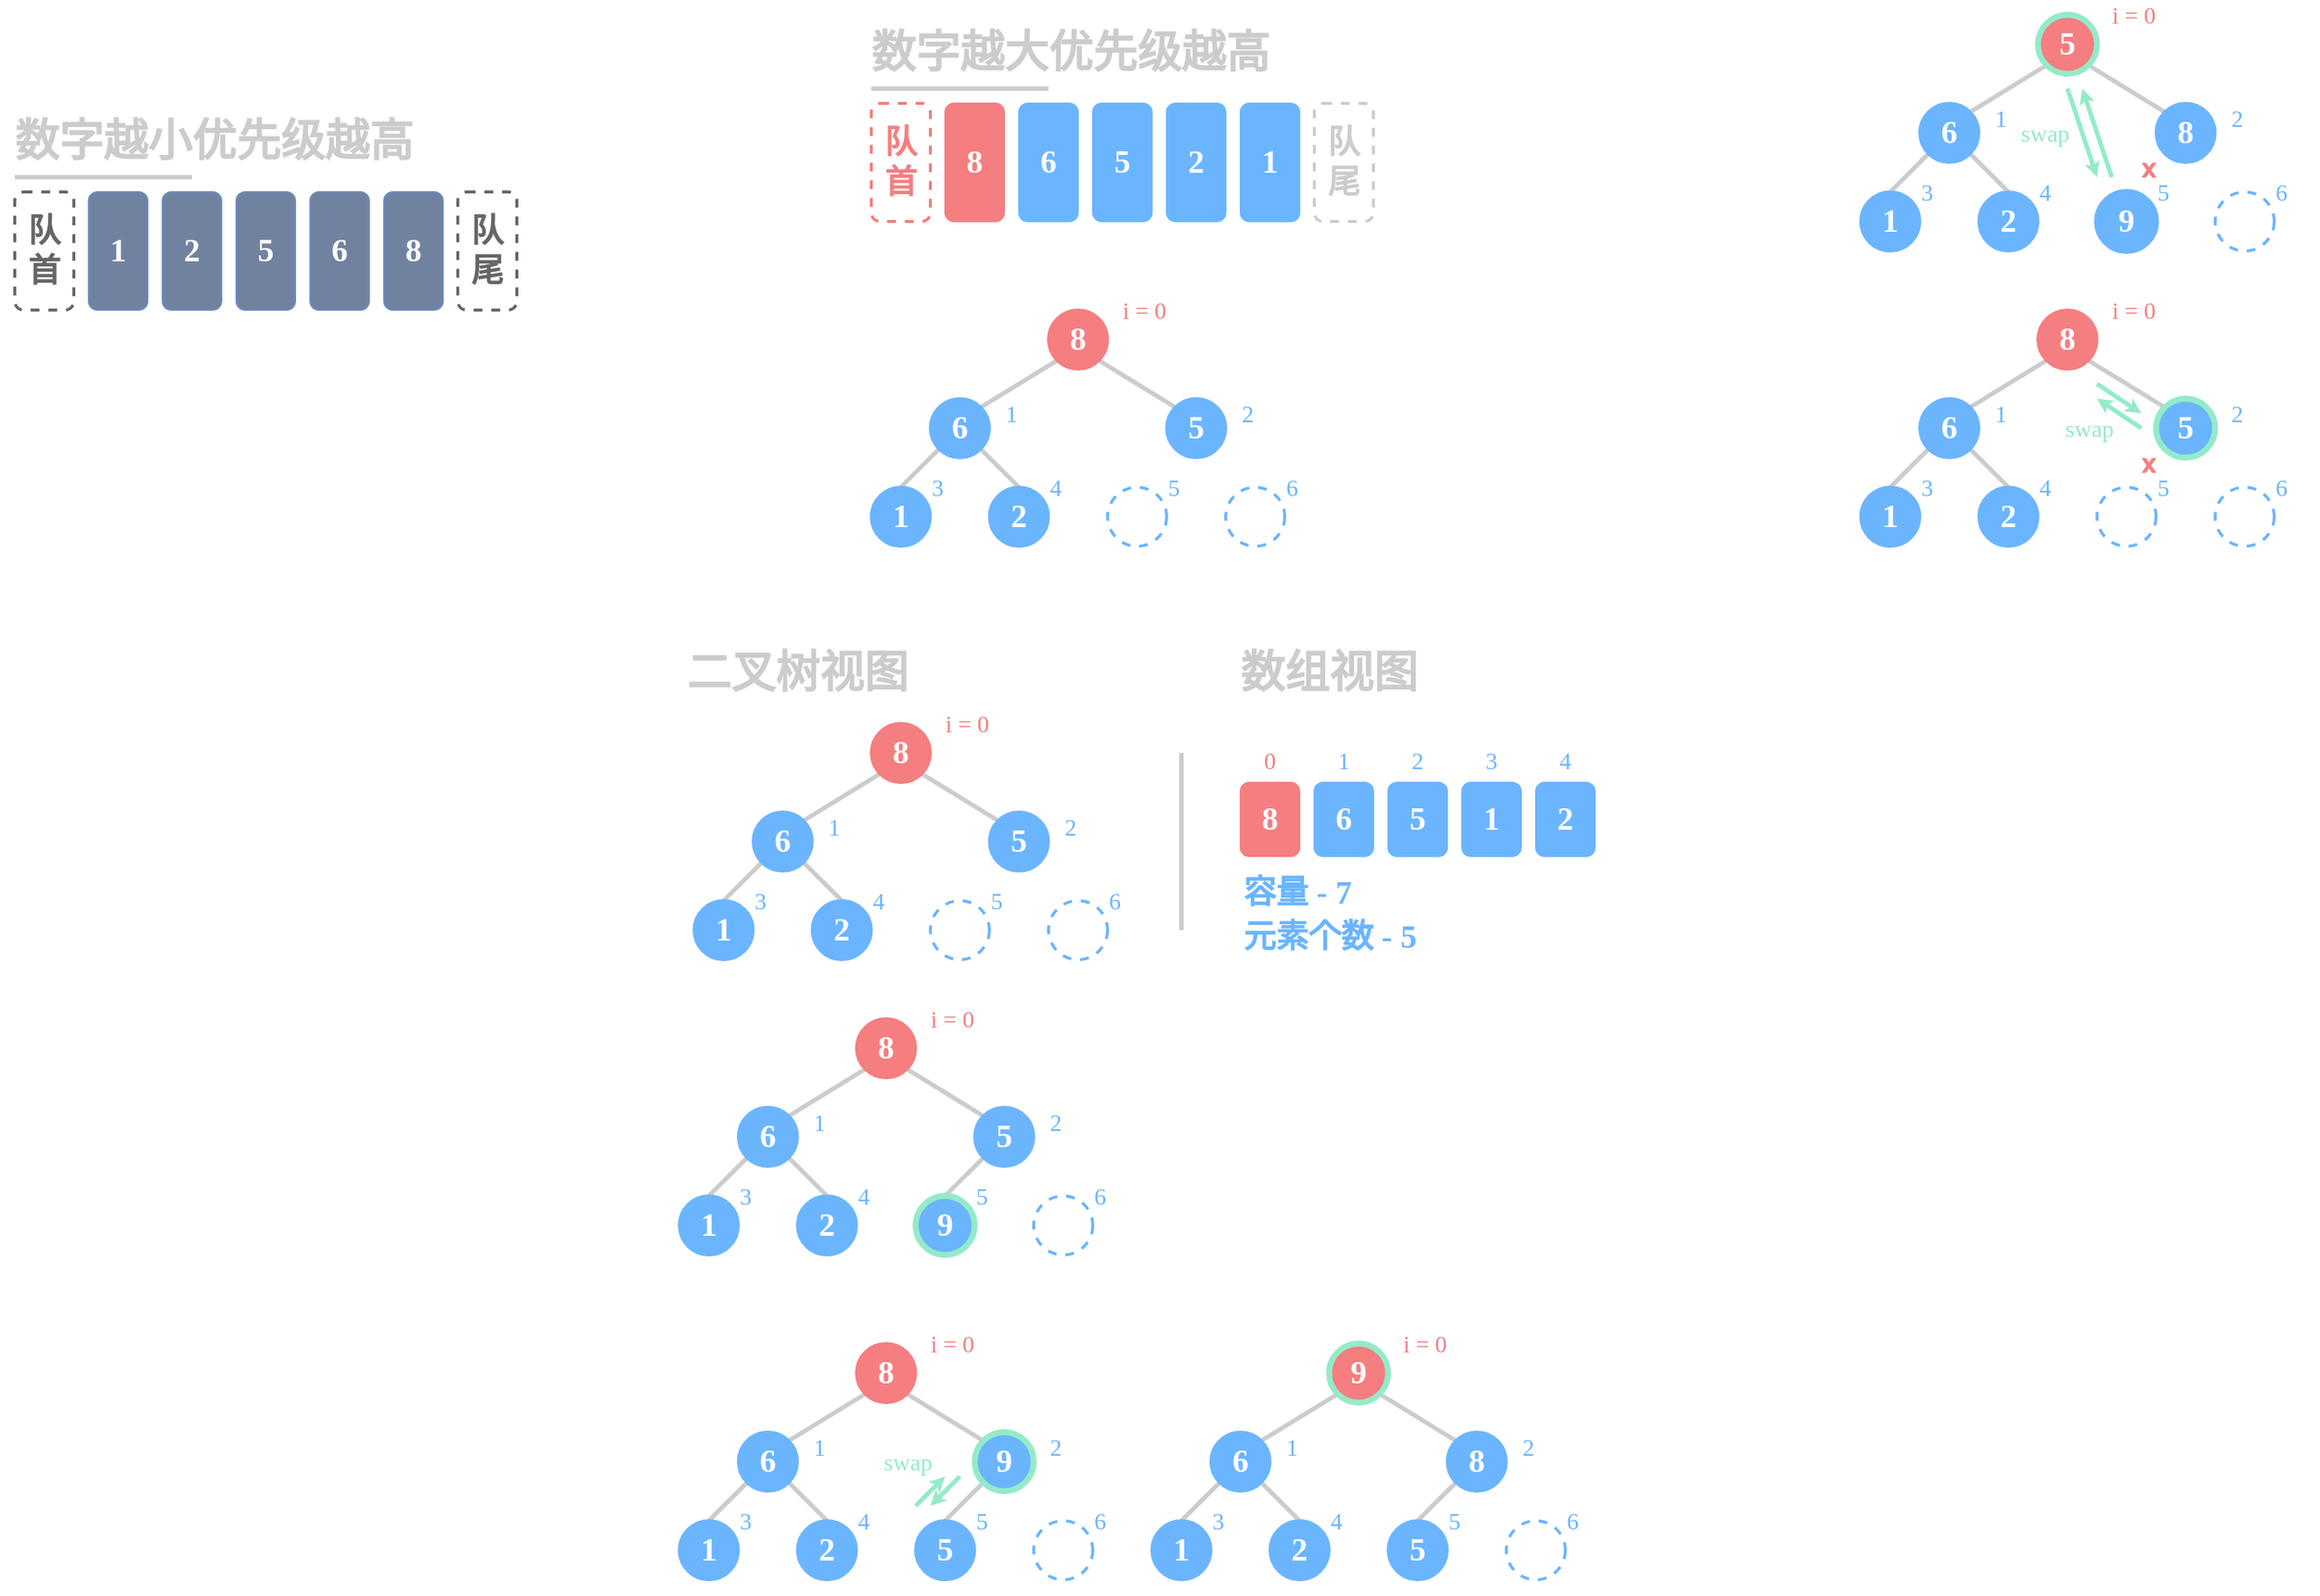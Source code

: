 <mxfile version="20.8.10" type="device"><diagram id="dEmrNg2H5gKwsQnxDEV1" name="第 1 页"><mxGraphModel dx="2300" dy="849" grid="1" gridSize="10" guides="0" tooltips="1" connect="1" arrows="1" fold="1" page="1" pageScale="1" pageWidth="827" pageHeight="1169" math="0" shadow="0"><root><mxCell id="0"/><mxCell id="1" parent="0"/><mxCell id="6ah7IjWDftPU4-6jOujl-22" value="" style="endArrow=none;html=1;rounded=0;strokeColor=#CCCCCC;strokeWidth=3;fontFamily=Comic Sans MS;fontSize=30;fontColor=#CCCCCC;entryX=0;entryY=1;entryDx=0;entryDy=0;exitX=0.5;exitY=0;exitDx=0;exitDy=0;" parent="1" source="6ah7IjWDftPU4-6jOujl-21" target="6ah7IjWDftPU4-6jOujl-9" edge="1"><mxGeometry width="50" height="50" relative="1" as="geometry"><mxPoint x="215.86" y="845.86" as="sourcePoint"/><mxPoint x="190.002" y="820.002" as="targetPoint"/></mxGeometry></mxCell><mxCell id="oLpsCKsZZvvID-Aa-MAq-38" value="" style="endArrow=none;html=1;rounded=0;strokeColor=#CCCCCC;strokeWidth=3;fontFamily=Comic Sans MS;fontSize=30;fontColor=#CCCCCC;entryX=1;entryY=1;entryDx=0;entryDy=0;exitX=0.5;exitY=0;exitDx=0;exitDy=0;" parent="1" source="oLpsCKsZZvvID-Aa-MAq-33" target="oLpsCKsZZvvID-Aa-MAq-30" edge="1"><mxGeometry width="50" height="50" relative="1" as="geometry"><mxPoint x="220" y="430" as="sourcePoint"/><mxPoint x="245.858" y="384.142" as="targetPoint"/></mxGeometry></mxCell><mxCell id="oLpsCKsZZvvID-Aa-MAq-37" value="" style="endArrow=none;html=1;rounded=0;strokeColor=#CCCCCC;strokeWidth=3;fontFamily=Comic Sans MS;fontSize=30;fontColor=#CCCCCC;entryX=0;entryY=1;entryDx=0;entryDy=0;exitX=0.5;exitY=0;exitDx=0;exitDy=0;" parent="1" source="oLpsCKsZZvvID-Aa-MAq-32" target="oLpsCKsZZvvID-Aa-MAq-30" edge="1"><mxGeometry width="50" height="50" relative="1" as="geometry"><mxPoint x="230" y="425.86" as="sourcePoint"/><mxPoint x="255.858" y="380.002" as="targetPoint"/></mxGeometry></mxCell><mxCell id="oLpsCKsZZvvID-Aa-MAq-36" value="" style="endArrow=none;html=1;rounded=0;strokeColor=#CCCCCC;strokeWidth=3;fontFamily=Comic Sans MS;fontSize=30;fontColor=#CCCCCC;entryX=1;entryY=1;entryDx=0;entryDy=0;exitX=0;exitY=0;exitDx=0;exitDy=0;" parent="1" source="oLpsCKsZZvvID-Aa-MAq-31" target="oLpsCKsZZvvID-Aa-MAq-29" edge="1"><mxGeometry width="50" height="50" relative="1" as="geometry"><mxPoint x="290" y="345.86" as="sourcePoint"/><mxPoint x="315.858" y="300.002" as="targetPoint"/></mxGeometry></mxCell><mxCell id="oLpsCKsZZvvID-Aa-MAq-35" value="" style="endArrow=none;html=1;rounded=0;strokeColor=#CCCCCC;strokeWidth=3;fontFamily=Comic Sans MS;fontSize=30;fontColor=#CCCCCC;entryX=0;entryY=1;entryDx=0;entryDy=0;exitX=1;exitY=0;exitDx=0;exitDy=0;" parent="1" source="oLpsCKsZZvvID-Aa-MAq-30" target="oLpsCKsZZvvID-Aa-MAq-29" edge="1"><mxGeometry width="50" height="50" relative="1" as="geometry"><mxPoint x="250" y="370" as="sourcePoint"/><mxPoint x="300" y="320" as="targetPoint"/></mxGeometry></mxCell><mxCell id="oLpsCKsZZvvID-Aa-MAq-1" value="8" style="rounded=1;whiteSpace=wrap;html=1;fillColor=#f57e80;strokeColor=#f57e80;fontStyle=1;fontFamily=Comic Sans MS;fontSize=22;fontColor=#FFFFFF;" parent="1" vertex="1"><mxGeometry x="240" y="120" width="40" height="80" as="geometry"/></mxCell><mxCell id="oLpsCKsZZvvID-Aa-MAq-2" value="6" style="rounded=1;whiteSpace=wrap;html=1;fillColor=#6BB5FF;strokeColor=#6BB5FF;fontStyle=1;fontFamily=Comic Sans MS;fontSize=22;fontColor=#FFFFFF;" parent="1" vertex="1"><mxGeometry x="290" y="120" width="40" height="80" as="geometry"/></mxCell><mxCell id="oLpsCKsZZvvID-Aa-MAq-3" value="2" style="rounded=1;whiteSpace=wrap;html=1;fillColor=#6BB5FF;strokeColor=#6BB5FF;fontStyle=1;fontFamily=Comic Sans MS;fontSize=22;fontColor=#FFFFFF;" parent="1" vertex="1"><mxGeometry x="390" y="120" width="40" height="80" as="geometry"/></mxCell><mxCell id="oLpsCKsZZvvID-Aa-MAq-4" value="1" style="rounded=1;whiteSpace=wrap;html=1;fillColor=#6BB5FF;strokeColor=#6BB5FF;fontStyle=1;fontFamily=Comic Sans MS;fontSize=22;fontColor=#FFFFFF;" parent="1" vertex="1"><mxGeometry x="440" y="120" width="40" height="80" as="geometry"/></mxCell><mxCell id="oLpsCKsZZvvID-Aa-MAq-5" value="5" style="rounded=1;whiteSpace=wrap;html=1;fillColor=#6BB5FF;strokeColor=#6BB5FF;fontStyle=1;fontFamily=Comic Sans MS;fontSize=22;fontColor=#FFFFFF;" parent="1" vertex="1"><mxGeometry x="340" y="120" width="40" height="80" as="geometry"/></mxCell><mxCell id="oLpsCKsZZvvID-Aa-MAq-9" value="&lt;span style=&quot;font-family: HYYouYuan; font-weight: 700;&quot;&gt;队&lt;/span&gt;&lt;br style=&quot;font-family: HYYouYuan; font-weight: 700;&quot;&gt;&lt;span style=&quot;font-family: HYYouYuan; font-weight: 700;&quot;&gt;首&lt;/span&gt;" style="rounded=1;whiteSpace=wrap;html=1;fontFamily=Comic Sans MS;fontSize=22;fontColor=#F57E80;fillColor=none;dashed=1;sketch=0;strokeColor=#F57E80;strokeWidth=2;" parent="1" vertex="1"><mxGeometry x="190" y="120" width="40" height="80" as="geometry"/></mxCell><mxCell id="oLpsCKsZZvvID-Aa-MAq-12" value="&lt;font face=&quot;HYYouYuan&quot;&gt;&lt;b&gt;队尾&lt;/b&gt;&lt;/font&gt;" style="rounded=1;whiteSpace=wrap;html=1;fontFamily=Comic Sans MS;fontSize=22;fontColor=#CCCCCC;fillColor=none;dashed=1;sketch=0;strokeColor=#CCCCCC;strokeWidth=2;" parent="1" vertex="1"><mxGeometry x="490" y="120" width="40" height="80" as="geometry"/></mxCell><mxCell id="oLpsCKsZZvvID-Aa-MAq-14" value="1" style="rounded=1;whiteSpace=wrap;html=1;fillColor=#7182a1;strokeColor=#6c8ebf;fontStyle=1;fontFamily=Comic Sans MS;fontSize=22;fontColor=#FFFFFF;" parent="1" vertex="1"><mxGeometry x="-340" y="180" width="40" height="80" as="geometry"/></mxCell><mxCell id="oLpsCKsZZvvID-Aa-MAq-15" value="2" style="rounded=1;whiteSpace=wrap;html=1;fillColor=#7182a1;strokeColor=#6c8ebf;fontStyle=1;fontFamily=Comic Sans MS;fontSize=22;fontColor=#FFFFFF;" parent="1" vertex="1"><mxGeometry x="-290" y="180" width="40" height="80" as="geometry"/></mxCell><mxCell id="oLpsCKsZZvvID-Aa-MAq-16" value="6" style="rounded=1;whiteSpace=wrap;html=1;fillColor=#7182a1;strokeColor=#6c8ebf;fontStyle=1;fontFamily=Comic Sans MS;fontSize=22;fontColor=#FFFFFF;" parent="1" vertex="1"><mxGeometry x="-190" y="180" width="40" height="80" as="geometry"/></mxCell><mxCell id="oLpsCKsZZvvID-Aa-MAq-17" value="8" style="rounded=1;whiteSpace=wrap;html=1;fillColor=#7182a1;strokeColor=#6c8ebf;fontStyle=1;fontFamily=Comic Sans MS;fontSize=22;fontColor=#FFFFFF;" parent="1" vertex="1"><mxGeometry x="-140" y="180" width="40" height="80" as="geometry"/></mxCell><mxCell id="oLpsCKsZZvvID-Aa-MAq-18" value="5" style="rounded=1;whiteSpace=wrap;html=1;fillColor=#7182a1;strokeColor=#6c8ebf;fontStyle=1;fontFamily=Comic Sans MS;fontSize=22;fontColor=#FFFFFF;" parent="1" vertex="1"><mxGeometry x="-240" y="180" width="40" height="80" as="geometry"/></mxCell><mxCell id="oLpsCKsZZvvID-Aa-MAq-19" value="数字越小优先级越高" style="text;html=1;strokeColor=none;fillColor=none;align=center;verticalAlign=middle;whiteSpace=wrap;rounded=0;fontFamily=HYYouYuan;fontSize=30;fontColor=#CCCCCC;fontStyle=1" parent="1" vertex="1"><mxGeometry x="-400" y="130" width="290" height="30" as="geometry"/></mxCell><mxCell id="oLpsCKsZZvvID-Aa-MAq-20" value="&lt;span style=&quot;font-family: HYYouYuan; font-weight: 700;&quot;&gt;队&lt;/span&gt;&lt;br style=&quot;font-family: HYYouYuan; font-weight: 700;&quot;&gt;&lt;span style=&quot;font-family: HYYouYuan; font-weight: 700;&quot;&gt;首&lt;/span&gt;" style="rounded=1;whiteSpace=wrap;html=1;fontFamily=Comic Sans MS;fontSize=22;fontColor=#666666;fillColor=none;dashed=1;sketch=0;strokeColor=#666666;strokeWidth=2;" parent="1" vertex="1"><mxGeometry x="-390" y="180" width="40" height="80" as="geometry"/></mxCell><mxCell id="oLpsCKsZZvvID-Aa-MAq-21" value="&lt;font face=&quot;HYYouYuan&quot;&gt;&lt;b&gt;队尾&lt;/b&gt;&lt;/font&gt;" style="rounded=1;whiteSpace=wrap;html=1;fontFamily=Comic Sans MS;fontSize=22;fontColor=#666666;fillColor=none;dashed=1;sketch=0;strokeColor=#666666;strokeWidth=2;" parent="1" vertex="1"><mxGeometry x="-90" y="180" width="40" height="80" as="geometry"/></mxCell><mxCell id="oLpsCKsZZvvID-Aa-MAq-22" value="" style="endArrow=none;html=1;rounded=0;fontFamily=Comic Sans MS;fontSize=22;fontColor=#CCCCCC;strokeWidth=3;strokeColor=#CCCCCC;" parent="1" edge="1"><mxGeometry width="50" height="50" relative="1" as="geometry"><mxPoint x="-390" y="170" as="sourcePoint"/><mxPoint x="-270" y="170" as="targetPoint"/></mxGeometry></mxCell><mxCell id="oLpsCKsZZvvID-Aa-MAq-26" value="数字越大优先级越高" style="text;html=1;strokeColor=none;fillColor=none;align=center;verticalAlign=middle;whiteSpace=wrap;rounded=0;fontFamily=HYYouYuan;fontSize=30;fontColor=#CCCCCC;fontStyle=1" parent="1" vertex="1"><mxGeometry x="180" y="70" width="290" height="30" as="geometry"/></mxCell><mxCell id="oLpsCKsZZvvID-Aa-MAq-27" value="" style="endArrow=none;html=1;rounded=0;fontFamily=Comic Sans MS;fontSize=22;fontColor=#CCCCCC;strokeWidth=3;strokeColor=#CCCCCC;" parent="1" edge="1"><mxGeometry width="50" height="50" relative="1" as="geometry"><mxPoint x="190" y="110" as="sourcePoint"/><mxPoint x="310" y="110" as="targetPoint"/></mxGeometry></mxCell><mxCell id="oLpsCKsZZvvID-Aa-MAq-29" value="8" style="ellipse;whiteSpace=wrap;html=1;aspect=fixed;sketch=0;strokeColor=#f57e80;strokeWidth=2;fontFamily=Comic Sans MS;fontSize=22;fontColor=#FFFFFF;fillColor=#f57e80;rounded=1;fontStyle=1;" parent="1" vertex="1"><mxGeometry x="310" y="260" width="40" height="40" as="geometry"/></mxCell><mxCell id="oLpsCKsZZvvID-Aa-MAq-30" value="6" style="ellipse;whiteSpace=wrap;html=1;aspect=fixed;sketch=0;strokeColor=#6BB5FF;strokeWidth=2;fontFamily=Comic Sans MS;fontSize=22;fontColor=#FFFFFF;fillColor=#6BB5FF;rounded=1;fontStyle=1;" parent="1" vertex="1"><mxGeometry x="230" y="320" width="40" height="40" as="geometry"/></mxCell><mxCell id="oLpsCKsZZvvID-Aa-MAq-31" value="5" style="ellipse;whiteSpace=wrap;html=1;aspect=fixed;sketch=0;strokeColor=#6BB5FF;strokeWidth=2;fontFamily=Comic Sans MS;fontSize=22;fontColor=#FFFFFF;fillColor=#6BB5FF;rounded=1;fontStyle=1;" parent="1" vertex="1"><mxGeometry x="390" y="320" width="40" height="40" as="geometry"/></mxCell><mxCell id="oLpsCKsZZvvID-Aa-MAq-32" value="1" style="ellipse;whiteSpace=wrap;html=1;aspect=fixed;sketch=0;strokeColor=#6BB5FF;strokeWidth=2;fontFamily=Comic Sans MS;fontSize=22;fontColor=#FFFFFF;fillColor=#6BB5FF;rounded=1;fontStyle=1;" parent="1" vertex="1"><mxGeometry x="190" y="380" width="40" height="40" as="geometry"/></mxCell><mxCell id="oLpsCKsZZvvID-Aa-MAq-33" value="2" style="ellipse;whiteSpace=wrap;html=1;aspect=fixed;sketch=0;strokeColor=#6BB5FF;strokeWidth=2;fontFamily=Comic Sans MS;fontSize=22;fontColor=#FFFFFF;fillColor=#6BB5FF;rounded=1;fontStyle=1;" parent="1" vertex="1"><mxGeometry x="270" y="380" width="40" height="40" as="geometry"/></mxCell><mxCell id="oLpsCKsZZvvID-Aa-MAq-39" value="" style="ellipse;whiteSpace=wrap;html=1;aspect=fixed;sketch=0;strokeColor=#6BB5FF;strokeWidth=2;fontFamily=Comic Sans MS;fontSize=22;fontColor=#FFFFFF;fillColor=none;rounded=1;fontStyle=1;dashed=1;" parent="1" vertex="1"><mxGeometry x="350" y="380" width="40" height="40" as="geometry"/></mxCell><mxCell id="oLpsCKsZZvvID-Aa-MAq-40" value="" style="ellipse;whiteSpace=wrap;html=1;aspect=fixed;sketch=0;strokeColor=#6BB5FF;strokeWidth=2;fontFamily=Comic Sans MS;fontSize=22;fontColor=#FFFFFF;fillColor=none;rounded=1;fontStyle=1;dashed=1;" parent="1" vertex="1"><mxGeometry x="430" y="380" width="40" height="40" as="geometry"/></mxCell><mxCell id="oLpsCKsZZvvID-Aa-MAq-41" value="i = 0" style="text;html=1;strokeColor=none;fillColor=none;align=center;verticalAlign=middle;whiteSpace=wrap;rounded=0;dashed=1;sketch=0;strokeWidth=2;fontFamily=Comic Sans MS;fontSize=16;fontColor=#F57E80;" parent="1" vertex="1"><mxGeometry x="350" y="250" width="50" height="20" as="geometry"/></mxCell><mxCell id="oLpsCKsZZvvID-Aa-MAq-43" value="1" style="text;html=1;strokeColor=none;fillColor=none;align=center;verticalAlign=middle;whiteSpace=wrap;rounded=0;dashed=1;sketch=0;strokeWidth=2;fontFamily=Comic Sans MS;fontSize=16;fontColor=#6BB5FF;" parent="1" vertex="1"><mxGeometry x="260" y="320" width="50" height="20" as="geometry"/></mxCell><mxCell id="oLpsCKsZZvvID-Aa-MAq-44" value="2" style="text;html=1;strokeColor=none;fillColor=none;align=center;verticalAlign=middle;whiteSpace=wrap;rounded=0;dashed=1;sketch=0;strokeWidth=2;fontFamily=Comic Sans MS;fontSize=16;fontColor=#6BB5FF;" parent="1" vertex="1"><mxGeometry x="420" y="320" width="50" height="20" as="geometry"/></mxCell><mxCell id="oLpsCKsZZvvID-Aa-MAq-45" value="3" style="text;html=1;strokeColor=none;fillColor=none;align=center;verticalAlign=middle;whiteSpace=wrap;rounded=0;dashed=1;sketch=0;strokeWidth=2;fontFamily=Comic Sans MS;fontSize=16;fontColor=#6BB5FF;" parent="1" vertex="1"><mxGeometry x="210" y="330" width="50" height="100" as="geometry"/></mxCell><mxCell id="oLpsCKsZZvvID-Aa-MAq-46" value="4" style="text;html=1;strokeColor=none;fillColor=none;align=center;verticalAlign=middle;whiteSpace=wrap;rounded=0;dashed=1;sketch=0;strokeWidth=2;fontFamily=Comic Sans MS;fontSize=16;fontColor=#6BB5FF;" parent="1" vertex="1"><mxGeometry x="290" y="370" width="50" height="20" as="geometry"/></mxCell><mxCell id="oLpsCKsZZvvID-Aa-MAq-47" value="5" style="text;html=1;strokeColor=none;fillColor=none;align=center;verticalAlign=middle;whiteSpace=wrap;rounded=0;dashed=1;sketch=0;strokeWidth=2;fontFamily=Comic Sans MS;fontSize=16;fontColor=#6BB5FF;" parent="1" vertex="1"><mxGeometry x="370" y="370" width="50" height="20" as="geometry"/></mxCell><mxCell id="oLpsCKsZZvvID-Aa-MAq-48" value="6" style="text;html=1;strokeColor=none;fillColor=none;align=center;verticalAlign=middle;whiteSpace=wrap;rounded=0;dashed=1;sketch=0;strokeWidth=2;fontFamily=Comic Sans MS;fontSize=16;fontColor=#6BB5FF;" parent="1" vertex="1"><mxGeometry x="450" y="370" width="50" height="20" as="geometry"/></mxCell><mxCell id="oLpsCKsZZvvID-Aa-MAq-49" value="" style="endArrow=none;html=1;rounded=0;strokeColor=#CCCCCC;strokeWidth=3;fontFamily=Comic Sans MS;fontSize=30;fontColor=#CCCCCC;entryX=1;entryY=1;entryDx=0;entryDy=0;exitX=0.5;exitY=0;exitDx=0;exitDy=0;" parent="1" source="oLpsCKsZZvvID-Aa-MAq-57" target="oLpsCKsZZvvID-Aa-MAq-54" edge="1"><mxGeometry width="50" height="50" relative="1" as="geometry"><mxPoint x="100" y="710" as="sourcePoint"/><mxPoint x="125.858" y="664.142" as="targetPoint"/></mxGeometry></mxCell><mxCell id="oLpsCKsZZvvID-Aa-MAq-50" value="" style="endArrow=none;html=1;rounded=0;strokeColor=#CCCCCC;strokeWidth=3;fontFamily=Comic Sans MS;fontSize=30;fontColor=#CCCCCC;entryX=0;entryY=1;entryDx=0;entryDy=0;exitX=0.5;exitY=0;exitDx=0;exitDy=0;" parent="1" source="oLpsCKsZZvvID-Aa-MAq-56" target="oLpsCKsZZvvID-Aa-MAq-54" edge="1"><mxGeometry width="50" height="50" relative="1" as="geometry"><mxPoint x="110" y="705.86" as="sourcePoint"/><mxPoint x="135.858" y="660.002" as="targetPoint"/></mxGeometry></mxCell><mxCell id="oLpsCKsZZvvID-Aa-MAq-51" value="" style="endArrow=none;html=1;rounded=0;strokeColor=#CCCCCC;strokeWidth=3;fontFamily=Comic Sans MS;fontSize=30;fontColor=#CCCCCC;entryX=1;entryY=1;entryDx=0;entryDy=0;exitX=0;exitY=0;exitDx=0;exitDy=0;" parent="1" source="oLpsCKsZZvvID-Aa-MAq-55" target="oLpsCKsZZvvID-Aa-MAq-53" edge="1"><mxGeometry width="50" height="50" relative="1" as="geometry"><mxPoint x="170" y="625.86" as="sourcePoint"/><mxPoint x="195.858" y="580.002" as="targetPoint"/></mxGeometry></mxCell><mxCell id="oLpsCKsZZvvID-Aa-MAq-52" value="" style="endArrow=none;html=1;rounded=0;strokeColor=#CCCCCC;strokeWidth=3;fontFamily=Comic Sans MS;fontSize=30;fontColor=#CCCCCC;entryX=0;entryY=1;entryDx=0;entryDy=0;exitX=1;exitY=0;exitDx=0;exitDy=0;" parent="1" source="oLpsCKsZZvvID-Aa-MAq-54" target="oLpsCKsZZvvID-Aa-MAq-53" edge="1"><mxGeometry width="50" height="50" relative="1" as="geometry"><mxPoint x="130" y="650" as="sourcePoint"/><mxPoint x="180" y="600" as="targetPoint"/></mxGeometry></mxCell><mxCell id="oLpsCKsZZvvID-Aa-MAq-53" value="8" style="ellipse;whiteSpace=wrap;html=1;aspect=fixed;sketch=0;strokeColor=#f57e80;strokeWidth=2;fontFamily=Comic Sans MS;fontSize=22;fontColor=#FFFFFF;fillColor=#f57e80;rounded=1;fontStyle=1;" parent="1" vertex="1"><mxGeometry x="190" y="540" width="40" height="40" as="geometry"/></mxCell><mxCell id="oLpsCKsZZvvID-Aa-MAq-54" value="6" style="ellipse;whiteSpace=wrap;html=1;aspect=fixed;sketch=0;strokeColor=#6BB5FF;strokeWidth=2;fontFamily=Comic Sans MS;fontSize=22;fontColor=#FFFFFF;fillColor=#6BB5FF;rounded=1;fontStyle=1;" parent="1" vertex="1"><mxGeometry x="110" y="600" width="40" height="40" as="geometry"/></mxCell><mxCell id="oLpsCKsZZvvID-Aa-MAq-55" value="5" style="ellipse;whiteSpace=wrap;html=1;aspect=fixed;sketch=0;strokeColor=#6BB5FF;strokeWidth=2;fontFamily=Comic Sans MS;fontSize=22;fontColor=#FFFFFF;fillColor=#6BB5FF;rounded=1;fontStyle=1;" parent="1" vertex="1"><mxGeometry x="270" y="600" width="40" height="40" as="geometry"/></mxCell><mxCell id="oLpsCKsZZvvID-Aa-MAq-56" value="1" style="ellipse;whiteSpace=wrap;html=1;aspect=fixed;sketch=0;strokeColor=#6BB5FF;strokeWidth=2;fontFamily=Comic Sans MS;fontSize=22;fontColor=#FFFFFF;fillColor=#6BB5FF;rounded=1;fontStyle=1;" parent="1" vertex="1"><mxGeometry x="70" y="660" width="40" height="40" as="geometry"/></mxCell><mxCell id="oLpsCKsZZvvID-Aa-MAq-57" value="2" style="ellipse;whiteSpace=wrap;html=1;aspect=fixed;sketch=0;strokeColor=#6BB5FF;strokeWidth=2;fontFamily=Comic Sans MS;fontSize=22;fontColor=#FFFFFF;fillColor=#6BB5FF;rounded=1;fontStyle=1;" parent="1" vertex="1"><mxGeometry x="150" y="660" width="40" height="40" as="geometry"/></mxCell><mxCell id="oLpsCKsZZvvID-Aa-MAq-58" value="" style="ellipse;whiteSpace=wrap;html=1;aspect=fixed;sketch=0;strokeColor=#6BB5FF;strokeWidth=2;fontFamily=Comic Sans MS;fontSize=22;fontColor=#FFFFFF;fillColor=none;rounded=1;fontStyle=1;dashed=1;" parent="1" vertex="1"><mxGeometry x="230" y="660" width="40" height="40" as="geometry"/></mxCell><mxCell id="oLpsCKsZZvvID-Aa-MAq-59" value="" style="ellipse;whiteSpace=wrap;html=1;aspect=fixed;sketch=0;strokeColor=#6BB5FF;strokeWidth=2;fontFamily=Comic Sans MS;fontSize=22;fontColor=#FFFFFF;fillColor=none;rounded=1;fontStyle=1;dashed=1;" parent="1" vertex="1"><mxGeometry x="310" y="660" width="40" height="40" as="geometry"/></mxCell><mxCell id="oLpsCKsZZvvID-Aa-MAq-60" value="i = 0" style="text;html=1;strokeColor=none;fillColor=none;align=center;verticalAlign=middle;whiteSpace=wrap;rounded=0;dashed=1;sketch=0;strokeWidth=2;fontFamily=Comic Sans MS;fontSize=16;fontColor=#F57E80;" parent="1" vertex="1"><mxGeometry x="230" y="530" width="50" height="20" as="geometry"/></mxCell><mxCell id="oLpsCKsZZvvID-Aa-MAq-61" value="1" style="text;html=1;strokeColor=none;fillColor=none;align=center;verticalAlign=middle;whiteSpace=wrap;rounded=0;dashed=1;sketch=0;strokeWidth=2;fontFamily=Comic Sans MS;fontSize=16;fontColor=#6BB5FF;" parent="1" vertex="1"><mxGeometry x="140" y="600" width="50" height="20" as="geometry"/></mxCell><mxCell id="oLpsCKsZZvvID-Aa-MAq-62" value="2" style="text;html=1;strokeColor=none;fillColor=none;align=center;verticalAlign=middle;whiteSpace=wrap;rounded=0;dashed=1;sketch=0;strokeWidth=2;fontFamily=Comic Sans MS;fontSize=16;fontColor=#6BB5FF;" parent="1" vertex="1"><mxGeometry x="300" y="600" width="50" height="20" as="geometry"/></mxCell><mxCell id="oLpsCKsZZvvID-Aa-MAq-63" value="3" style="text;html=1;strokeColor=none;fillColor=none;align=center;verticalAlign=middle;whiteSpace=wrap;rounded=0;dashed=1;sketch=0;strokeWidth=2;fontFamily=Comic Sans MS;fontSize=16;fontColor=#6BB5FF;" parent="1" vertex="1"><mxGeometry x="90" y="610" width="50" height="100" as="geometry"/></mxCell><mxCell id="oLpsCKsZZvvID-Aa-MAq-64" value="4" style="text;html=1;strokeColor=none;fillColor=none;align=center;verticalAlign=middle;whiteSpace=wrap;rounded=0;dashed=1;sketch=0;strokeWidth=2;fontFamily=Comic Sans MS;fontSize=16;fontColor=#6BB5FF;" parent="1" vertex="1"><mxGeometry x="170" y="650" width="50" height="20" as="geometry"/></mxCell><mxCell id="oLpsCKsZZvvID-Aa-MAq-65" value="5" style="text;html=1;strokeColor=none;fillColor=none;align=center;verticalAlign=middle;whiteSpace=wrap;rounded=0;dashed=1;sketch=0;strokeWidth=2;fontFamily=Comic Sans MS;fontSize=16;fontColor=#6BB5FF;" parent="1" vertex="1"><mxGeometry x="250" y="650" width="50" height="20" as="geometry"/></mxCell><mxCell id="oLpsCKsZZvvID-Aa-MAq-66" value="6" style="text;html=1;strokeColor=none;fillColor=none;align=center;verticalAlign=middle;whiteSpace=wrap;rounded=0;dashed=1;sketch=0;strokeWidth=2;fontFamily=Comic Sans MS;fontSize=16;fontColor=#6BB5FF;" parent="1" vertex="1"><mxGeometry x="330" y="650" width="50" height="20" as="geometry"/></mxCell><mxCell id="oLpsCKsZZvvID-Aa-MAq-67" value="二叉树视图" style="text;html=1;strokeColor=none;fillColor=none;align=center;verticalAlign=middle;whiteSpace=wrap;rounded=0;fontFamily=HYYouYuan;fontSize=30;fontColor=#CCCCCC;fontStyle=1" parent="1" vertex="1"><mxGeometry x="60" y="490" width="160" height="30" as="geometry"/></mxCell><mxCell id="oLpsCKsZZvvID-Aa-MAq-68" value="" style="endArrow=none;html=1;rounded=0;fontFamily=Comic Sans MS;fontSize=22;fontColor=#CCCCCC;strokeWidth=3;strokeColor=#CCCCCC;" parent="1" edge="1"><mxGeometry width="50" height="50" relative="1" as="geometry"><mxPoint x="400" y="560" as="sourcePoint"/><mxPoint x="400" y="680" as="targetPoint"/></mxGeometry></mxCell><mxCell id="oLpsCKsZZvvID-Aa-MAq-69" value="8" style="rounded=1;whiteSpace=wrap;html=1;fillColor=#f57e80;strokeColor=#f57e80;fontStyle=1;fontFamily=Comic Sans MS;fontSize=22;fontColor=#FFFFFF;" parent="1" vertex="1"><mxGeometry x="440" y="580" width="40" height="50" as="geometry"/></mxCell><mxCell id="oLpsCKsZZvvID-Aa-MAq-70" value="5" style="rounded=1;whiteSpace=wrap;html=1;fillColor=#6BB5FF;strokeColor=#6BB5FF;fontStyle=1;fontFamily=Comic Sans MS;fontSize=22;fontColor=#FFFFFF;" parent="1" vertex="1"><mxGeometry x="540" y="580" width="40" height="50" as="geometry"/></mxCell><mxCell id="oLpsCKsZZvvID-Aa-MAq-71" value="1" style="rounded=1;whiteSpace=wrap;html=1;fillColor=#6BB5FF;strokeColor=#6BB5FF;fontStyle=1;fontFamily=Comic Sans MS;fontSize=22;fontColor=#FFFFFF;" parent="1" vertex="1"><mxGeometry x="590" y="580" width="40" height="50" as="geometry"/></mxCell><mxCell id="oLpsCKsZZvvID-Aa-MAq-72" value="2" style="rounded=1;whiteSpace=wrap;html=1;fillColor=#6BB5FF;strokeColor=#6BB5FF;fontStyle=1;fontFamily=Comic Sans MS;fontSize=22;fontColor=#FFFFFF;" parent="1" vertex="1"><mxGeometry x="640" y="580" width="40" height="50" as="geometry"/></mxCell><mxCell id="oLpsCKsZZvvID-Aa-MAq-73" value="6" style="rounded=1;whiteSpace=wrap;html=1;fillColor=#6BB5FF;strokeColor=#6BB5FF;fontStyle=1;fontFamily=Comic Sans MS;fontSize=22;fontColor=#FFFFFF;" parent="1" vertex="1"><mxGeometry x="490" y="580" width="40" height="50" as="geometry"/></mxCell><mxCell id="oLpsCKsZZvvID-Aa-MAq-74" value="0" style="text;html=1;strokeColor=none;fillColor=none;align=center;verticalAlign=middle;whiteSpace=wrap;rounded=0;dashed=1;sketch=0;strokeWidth=2;fontFamily=Comic Sans MS;fontSize=16;fontColor=#F57E80;" parent="1" vertex="1"><mxGeometry x="440" y="550" width="40" height="30" as="geometry"/></mxCell><mxCell id="oLpsCKsZZvvID-Aa-MAq-75" value="1" style="text;html=1;strokeColor=none;fillColor=none;align=center;verticalAlign=middle;whiteSpace=wrap;rounded=0;dashed=1;sketch=0;strokeWidth=2;fontFamily=Comic Sans MS;fontSize=16;fontColor=#6BB5FF;" parent="1" vertex="1"><mxGeometry x="490" y="550" width="40" height="30" as="geometry"/></mxCell><mxCell id="oLpsCKsZZvvID-Aa-MAq-76" value="2" style="text;html=1;strokeColor=none;fillColor=none;align=center;verticalAlign=middle;whiteSpace=wrap;rounded=0;dashed=1;sketch=0;strokeWidth=2;fontFamily=Comic Sans MS;fontSize=16;fontColor=#6BB5FF;" parent="1" vertex="1"><mxGeometry x="540" y="550" width="40" height="30" as="geometry"/></mxCell><mxCell id="oLpsCKsZZvvID-Aa-MAq-77" value="3" style="text;html=1;strokeColor=none;fillColor=none;align=center;verticalAlign=middle;whiteSpace=wrap;rounded=0;dashed=1;sketch=0;strokeWidth=2;fontFamily=Comic Sans MS;fontSize=16;fontColor=#6BB5FF;" parent="1" vertex="1"><mxGeometry x="590" y="550" width="40" height="30" as="geometry"/></mxCell><mxCell id="oLpsCKsZZvvID-Aa-MAq-78" value="4" style="text;html=1;strokeColor=none;fillColor=none;align=center;verticalAlign=middle;whiteSpace=wrap;rounded=0;dashed=1;sketch=0;strokeWidth=2;fontFamily=Comic Sans MS;fontSize=16;fontColor=#6BB5FF;" parent="1" vertex="1"><mxGeometry x="640" y="550" width="40" height="30" as="geometry"/></mxCell><mxCell id="oLpsCKsZZvvID-Aa-MAq-79" value="数组视图" style="text;html=1;strokeColor=none;fillColor=none;align=center;verticalAlign=middle;whiteSpace=wrap;rounded=0;fontFamily=HYYouYuan;fontSize=30;fontColor=#CCCCCC;fontStyle=1" parent="1" vertex="1"><mxGeometry x="420" y="490" width="160" height="30" as="geometry"/></mxCell><mxCell id="oLpsCKsZZvvID-Aa-MAq-81" value="容量 - 7" style="text;html=1;strokeColor=none;fillColor=none;align=left;verticalAlign=middle;whiteSpace=wrap;rounded=0;fontFamily=HYYouYuan;fontSize=22;fontColor=#6BB5FF;fontStyle=1" parent="1" vertex="1"><mxGeometry x="440" y="640" width="160" height="30" as="geometry"/></mxCell><mxCell id="oLpsCKsZZvvID-Aa-MAq-82" value="元素个数 - 5" style="text;html=1;strokeColor=none;fillColor=none;align=left;verticalAlign=middle;whiteSpace=wrap;rounded=0;fontFamily=HYYouYuan;fontSize=22;fontColor=#6BB5FF;fontStyle=1" parent="1" vertex="1"><mxGeometry x="440" y="670" width="160" height="30" as="geometry"/></mxCell><mxCell id="6ah7IjWDftPU4-6jOujl-3" value="" style="endArrow=none;html=1;rounded=0;strokeColor=#CCCCCC;strokeWidth=3;fontFamily=Comic Sans MS;fontSize=30;fontColor=#CCCCCC;entryX=1;entryY=1;entryDx=0;entryDy=0;exitX=0.5;exitY=0;exitDx=0;exitDy=0;" parent="1" source="6ah7IjWDftPU4-6jOujl-11" target="6ah7IjWDftPU4-6jOujl-8" edge="1"><mxGeometry width="50" height="50" relative="1" as="geometry"><mxPoint x="90" y="910" as="sourcePoint"/><mxPoint x="115.858" y="864.142" as="targetPoint"/></mxGeometry></mxCell><mxCell id="6ah7IjWDftPU4-6jOujl-4" value="" style="endArrow=none;html=1;rounded=0;strokeColor=#CCCCCC;strokeWidth=3;fontFamily=Comic Sans MS;fontSize=30;fontColor=#CCCCCC;entryX=0;entryY=1;entryDx=0;entryDy=0;exitX=0.5;exitY=0;exitDx=0;exitDy=0;" parent="1" source="6ah7IjWDftPU4-6jOujl-10" target="6ah7IjWDftPU4-6jOujl-8" edge="1"><mxGeometry width="50" height="50" relative="1" as="geometry"><mxPoint x="100" y="905.86" as="sourcePoint"/><mxPoint x="125.858" y="860.002" as="targetPoint"/></mxGeometry></mxCell><mxCell id="6ah7IjWDftPU4-6jOujl-5" value="" style="endArrow=none;html=1;rounded=0;strokeColor=#CCCCCC;strokeWidth=3;fontFamily=Comic Sans MS;fontSize=30;fontColor=#CCCCCC;entryX=1;entryY=1;entryDx=0;entryDy=0;exitX=0;exitY=0;exitDx=0;exitDy=0;" parent="1" source="6ah7IjWDftPU4-6jOujl-9" target="6ah7IjWDftPU4-6jOujl-7" edge="1"><mxGeometry width="50" height="50" relative="1" as="geometry"><mxPoint x="160" y="825.86" as="sourcePoint"/><mxPoint x="185.858" y="780.002" as="targetPoint"/></mxGeometry></mxCell><mxCell id="6ah7IjWDftPU4-6jOujl-6" value="" style="endArrow=none;html=1;rounded=0;strokeColor=#CCCCCC;strokeWidth=3;fontFamily=Comic Sans MS;fontSize=30;fontColor=#CCCCCC;entryX=0;entryY=1;entryDx=0;entryDy=0;exitX=1;exitY=0;exitDx=0;exitDy=0;" parent="1" source="6ah7IjWDftPU4-6jOujl-8" target="6ah7IjWDftPU4-6jOujl-7" edge="1"><mxGeometry width="50" height="50" relative="1" as="geometry"><mxPoint x="120" y="850" as="sourcePoint"/><mxPoint x="170" y="800" as="targetPoint"/></mxGeometry></mxCell><mxCell id="6ah7IjWDftPU4-6jOujl-7" value="8" style="ellipse;whiteSpace=wrap;html=1;aspect=fixed;sketch=0;strokeColor=#f57e80;strokeWidth=2;fontFamily=Comic Sans MS;fontSize=22;fontColor=#FFFFFF;fillColor=#f57e80;rounded=1;fontStyle=1;" parent="1" vertex="1"><mxGeometry x="180" y="740" width="40" height="40" as="geometry"/></mxCell><mxCell id="6ah7IjWDftPU4-6jOujl-8" value="6" style="ellipse;whiteSpace=wrap;html=1;aspect=fixed;sketch=0;strokeColor=#6BB5FF;strokeWidth=2;fontFamily=Comic Sans MS;fontSize=22;fontColor=#FFFFFF;fillColor=#6BB5FF;rounded=1;fontStyle=1;" parent="1" vertex="1"><mxGeometry x="100" y="800" width="40" height="40" as="geometry"/></mxCell><mxCell id="6ah7IjWDftPU4-6jOujl-9" value="5" style="ellipse;whiteSpace=wrap;html=1;aspect=fixed;sketch=0;strokeColor=#6BB5FF;strokeWidth=2;fontFamily=Comic Sans MS;fontSize=22;fontColor=#FFFFFF;fillColor=#6BB5FF;rounded=1;fontStyle=1;" parent="1" vertex="1"><mxGeometry x="260" y="800" width="40" height="40" as="geometry"/></mxCell><mxCell id="6ah7IjWDftPU4-6jOujl-10" value="1" style="ellipse;whiteSpace=wrap;html=1;aspect=fixed;sketch=0;strokeColor=#6BB5FF;strokeWidth=2;fontFamily=Comic Sans MS;fontSize=22;fontColor=#FFFFFF;fillColor=#6BB5FF;rounded=1;fontStyle=1;" parent="1" vertex="1"><mxGeometry x="60" y="860" width="40" height="40" as="geometry"/></mxCell><mxCell id="6ah7IjWDftPU4-6jOujl-11" value="2" style="ellipse;whiteSpace=wrap;html=1;aspect=fixed;sketch=0;strokeColor=#6BB5FF;strokeWidth=2;fontFamily=Comic Sans MS;fontSize=22;fontColor=#FFFFFF;fillColor=#6BB5FF;rounded=1;fontStyle=1;" parent="1" vertex="1"><mxGeometry x="140" y="860" width="40" height="40" as="geometry"/></mxCell><mxCell id="6ah7IjWDftPU4-6jOujl-13" value="" style="ellipse;whiteSpace=wrap;html=1;aspect=fixed;sketch=0;strokeColor=#6BB5FF;strokeWidth=2;fontFamily=Comic Sans MS;fontSize=22;fontColor=#FFFFFF;fillColor=none;rounded=1;fontStyle=1;dashed=1;" parent="1" vertex="1"><mxGeometry x="300" y="860" width="40" height="40" as="geometry"/></mxCell><mxCell id="6ah7IjWDftPU4-6jOujl-14" value="i = 0" style="text;html=1;strokeColor=none;fillColor=none;align=center;verticalAlign=middle;whiteSpace=wrap;rounded=0;dashed=1;sketch=0;strokeWidth=2;fontFamily=Comic Sans MS;fontSize=16;fontColor=#F57E80;" parent="1" vertex="1"><mxGeometry x="220" y="730" width="50" height="20" as="geometry"/></mxCell><mxCell id="6ah7IjWDftPU4-6jOujl-15" value="1" style="text;html=1;strokeColor=none;fillColor=none;align=center;verticalAlign=middle;whiteSpace=wrap;rounded=0;dashed=1;sketch=0;strokeWidth=2;fontFamily=Comic Sans MS;fontSize=16;fontColor=#6BB5FF;" parent="1" vertex="1"><mxGeometry x="130" y="800" width="50" height="20" as="geometry"/></mxCell><mxCell id="6ah7IjWDftPU4-6jOujl-16" value="2" style="text;html=1;strokeColor=none;fillColor=none;align=center;verticalAlign=middle;whiteSpace=wrap;rounded=0;dashed=1;sketch=0;strokeWidth=2;fontFamily=Comic Sans MS;fontSize=16;fontColor=#6BB5FF;" parent="1" vertex="1"><mxGeometry x="290" y="800" width="50" height="20" as="geometry"/></mxCell><mxCell id="6ah7IjWDftPU4-6jOujl-17" value="3" style="text;html=1;strokeColor=none;fillColor=none;align=center;verticalAlign=middle;whiteSpace=wrap;rounded=0;dashed=1;sketch=0;strokeWidth=2;fontFamily=Comic Sans MS;fontSize=16;fontColor=#6BB5FF;" parent="1" vertex="1"><mxGeometry x="80" y="810" width="50" height="100" as="geometry"/></mxCell><mxCell id="6ah7IjWDftPU4-6jOujl-18" value="4" style="text;html=1;strokeColor=none;fillColor=none;align=center;verticalAlign=middle;whiteSpace=wrap;rounded=0;dashed=1;sketch=0;strokeWidth=2;fontFamily=Comic Sans MS;fontSize=16;fontColor=#6BB5FF;" parent="1" vertex="1"><mxGeometry x="160" y="850" width="50" height="20" as="geometry"/></mxCell><mxCell id="6ah7IjWDftPU4-6jOujl-19" value="5" style="text;html=1;strokeColor=none;fillColor=none;align=center;verticalAlign=middle;whiteSpace=wrap;rounded=0;dashed=1;sketch=0;strokeWidth=2;fontFamily=Comic Sans MS;fontSize=16;fontColor=#6BB5FF;" parent="1" vertex="1"><mxGeometry x="240" y="850" width="50" height="20" as="geometry"/></mxCell><mxCell id="6ah7IjWDftPU4-6jOujl-20" value="6" style="text;html=1;strokeColor=none;fillColor=none;align=center;verticalAlign=middle;whiteSpace=wrap;rounded=0;dashed=1;sketch=0;strokeWidth=2;fontFamily=Comic Sans MS;fontSize=16;fontColor=#6BB5FF;" parent="1" vertex="1"><mxGeometry x="320" y="850" width="50" height="20" as="geometry"/></mxCell><mxCell id="6ah7IjWDftPU4-6jOujl-21" value="9" style="ellipse;whiteSpace=wrap;html=1;aspect=fixed;sketch=0;strokeColor=#94EBC8;strokeWidth=4;fontFamily=Comic Sans MS;fontSize=22;fontColor=#FFFFFF;fillColor=#6BB5FF;rounded=1;fontStyle=1;" parent="1" vertex="1"><mxGeometry x="220" y="860" width="40" height="40" as="geometry"/></mxCell><mxCell id="6ah7IjWDftPU4-6jOujl-23" value="" style="endArrow=none;html=1;rounded=0;strokeColor=#CCCCCC;strokeWidth=3;fontFamily=Comic Sans MS;fontSize=30;fontColor=#CCCCCC;entryX=0;entryY=1;entryDx=0;entryDy=0;exitX=0.5;exitY=0;exitDx=0;exitDy=0;" parent="1" source="6ah7IjWDftPU4-6jOujl-30" target="6ah7IjWDftPU4-6jOujl-41" edge="1"><mxGeometry width="50" height="50" relative="1" as="geometry"><mxPoint x="200" y="1060" as="sourcePoint"/><mxPoint x="220" y="1040" as="targetPoint"/></mxGeometry></mxCell><mxCell id="6ah7IjWDftPU4-6jOujl-24" value="" style="endArrow=none;html=1;rounded=0;strokeColor=#CCCCCC;strokeWidth=3;fontFamily=Comic Sans MS;fontSize=30;fontColor=#CCCCCC;entryX=1;entryY=1;entryDx=0;entryDy=0;exitX=0.5;exitY=0;exitDx=0;exitDy=0;" parent="1" source="6ah7IjWDftPU4-6jOujl-32" target="6ah7IjWDftPU4-6jOujl-29" edge="1"><mxGeometry width="50" height="50" relative="1" as="geometry"><mxPoint x="90" y="1130" as="sourcePoint"/><mxPoint x="115.858" y="1084.142" as="targetPoint"/></mxGeometry></mxCell><mxCell id="6ah7IjWDftPU4-6jOujl-25" value="" style="endArrow=none;html=1;rounded=0;strokeColor=#CCCCCC;strokeWidth=3;fontFamily=Comic Sans MS;fontSize=30;fontColor=#CCCCCC;entryX=0;entryY=1;entryDx=0;entryDy=0;exitX=0.5;exitY=0;exitDx=0;exitDy=0;" parent="1" source="6ah7IjWDftPU4-6jOujl-31" target="6ah7IjWDftPU4-6jOujl-29" edge="1"><mxGeometry width="50" height="50" relative="1" as="geometry"><mxPoint x="100" y="1125.86" as="sourcePoint"/><mxPoint x="125.858" y="1080.002" as="targetPoint"/></mxGeometry></mxCell><mxCell id="6ah7IjWDftPU4-6jOujl-26" value="" style="endArrow=none;html=1;rounded=0;strokeColor=#CCCCCC;strokeWidth=3;fontFamily=Comic Sans MS;fontSize=30;fontColor=#CCCCCC;entryX=1;entryY=1;entryDx=0;entryDy=0;exitX=0;exitY=0;exitDx=0;exitDy=0;" parent="1" source="6ah7IjWDftPU4-6jOujl-41" target="6ah7IjWDftPU4-6jOujl-28" edge="1"><mxGeometry width="50" height="50" relative="1" as="geometry"><mxPoint x="250" y="1020" as="sourcePoint"/><mxPoint x="185.858" y="1000.002" as="targetPoint"/></mxGeometry></mxCell><mxCell id="6ah7IjWDftPU4-6jOujl-27" value="" style="endArrow=none;html=1;rounded=0;strokeColor=#CCCCCC;strokeWidth=3;fontFamily=Comic Sans MS;fontSize=30;fontColor=#CCCCCC;entryX=0;entryY=1;entryDx=0;entryDy=0;exitX=1;exitY=0;exitDx=0;exitDy=0;" parent="1" source="6ah7IjWDftPU4-6jOujl-29" target="6ah7IjWDftPU4-6jOujl-28" edge="1"><mxGeometry width="50" height="50" relative="1" as="geometry"><mxPoint x="120" y="1070" as="sourcePoint"/><mxPoint x="170" y="1020" as="targetPoint"/></mxGeometry></mxCell><mxCell id="6ah7IjWDftPU4-6jOujl-28" value="8" style="ellipse;whiteSpace=wrap;html=1;aspect=fixed;sketch=0;strokeColor=#f57e80;strokeWidth=2;fontFamily=Comic Sans MS;fontSize=22;fontColor=#FFFFFF;fillColor=#f57e80;rounded=1;fontStyle=1;" parent="1" vertex="1"><mxGeometry x="180" y="960" width="40" height="40" as="geometry"/></mxCell><mxCell id="6ah7IjWDftPU4-6jOujl-29" value="6" style="ellipse;whiteSpace=wrap;html=1;aspect=fixed;sketch=0;strokeColor=#6BB5FF;strokeWidth=2;fontFamily=Comic Sans MS;fontSize=22;fontColor=#FFFFFF;fillColor=#6BB5FF;rounded=1;fontStyle=1;" parent="1" vertex="1"><mxGeometry x="100" y="1020" width="40" height="40" as="geometry"/></mxCell><mxCell id="6ah7IjWDftPU4-6jOujl-30" value="5" style="ellipse;whiteSpace=wrap;html=1;aspect=fixed;sketch=0;strokeColor=#6BB5FF;strokeWidth=2;fontFamily=Comic Sans MS;fontSize=22;fontColor=#FFFFFF;fillColor=#6BB5FF;rounded=1;fontStyle=1;" parent="1" vertex="1"><mxGeometry x="220" y="1080" width="40" height="40" as="geometry"/></mxCell><mxCell id="6ah7IjWDftPU4-6jOujl-31" value="1" style="ellipse;whiteSpace=wrap;html=1;aspect=fixed;sketch=0;strokeColor=#6BB5FF;strokeWidth=2;fontFamily=Comic Sans MS;fontSize=22;fontColor=#FFFFFF;fillColor=#6BB5FF;rounded=1;fontStyle=1;" parent="1" vertex="1"><mxGeometry x="60" y="1080" width="40" height="40" as="geometry"/></mxCell><mxCell id="6ah7IjWDftPU4-6jOujl-32" value="2" style="ellipse;whiteSpace=wrap;html=1;aspect=fixed;sketch=0;strokeColor=#6BB5FF;strokeWidth=2;fontFamily=Comic Sans MS;fontSize=22;fontColor=#FFFFFF;fillColor=#6BB5FF;rounded=1;fontStyle=1;" parent="1" vertex="1"><mxGeometry x="140" y="1080" width="40" height="40" as="geometry"/></mxCell><mxCell id="6ah7IjWDftPU4-6jOujl-33" value="" style="ellipse;whiteSpace=wrap;html=1;aspect=fixed;sketch=0;strokeColor=#6BB5FF;strokeWidth=2;fontFamily=Comic Sans MS;fontSize=22;fontColor=#FFFFFF;fillColor=none;rounded=1;fontStyle=1;dashed=1;" parent="1" vertex="1"><mxGeometry x="300" y="1080" width="40" height="40" as="geometry"/></mxCell><mxCell id="6ah7IjWDftPU4-6jOujl-34" value="i = 0" style="text;html=1;strokeColor=none;fillColor=none;align=center;verticalAlign=middle;whiteSpace=wrap;rounded=0;dashed=1;sketch=0;strokeWidth=2;fontFamily=Comic Sans MS;fontSize=16;fontColor=#F57E80;" parent="1" vertex="1"><mxGeometry x="220" y="950" width="50" height="20" as="geometry"/></mxCell><mxCell id="6ah7IjWDftPU4-6jOujl-35" value="1" style="text;html=1;strokeColor=none;fillColor=none;align=center;verticalAlign=middle;whiteSpace=wrap;rounded=0;dashed=1;sketch=0;strokeWidth=2;fontFamily=Comic Sans MS;fontSize=16;fontColor=#6BB5FF;" parent="1" vertex="1"><mxGeometry x="130" y="1020" width="50" height="20" as="geometry"/></mxCell><mxCell id="6ah7IjWDftPU4-6jOujl-36" value="2" style="text;html=1;strokeColor=none;fillColor=none;align=center;verticalAlign=middle;whiteSpace=wrap;rounded=0;dashed=1;sketch=0;strokeWidth=2;fontFamily=Comic Sans MS;fontSize=16;fontColor=#6BB5FF;" parent="1" vertex="1"><mxGeometry x="290" y="1020" width="50" height="20" as="geometry"/></mxCell><mxCell id="6ah7IjWDftPU4-6jOujl-37" value="3" style="text;html=1;strokeColor=none;fillColor=none;align=center;verticalAlign=middle;whiteSpace=wrap;rounded=0;dashed=1;sketch=0;strokeWidth=2;fontFamily=Comic Sans MS;fontSize=16;fontColor=#6BB5FF;" parent="1" vertex="1"><mxGeometry x="80" y="1030" width="50" height="100" as="geometry"/></mxCell><mxCell id="6ah7IjWDftPU4-6jOujl-38" value="4" style="text;html=1;strokeColor=none;fillColor=none;align=center;verticalAlign=middle;whiteSpace=wrap;rounded=0;dashed=1;sketch=0;strokeWidth=2;fontFamily=Comic Sans MS;fontSize=16;fontColor=#6BB5FF;" parent="1" vertex="1"><mxGeometry x="160" y="1070" width="50" height="20" as="geometry"/></mxCell><mxCell id="6ah7IjWDftPU4-6jOujl-39" value="5" style="text;html=1;strokeColor=none;fillColor=none;align=center;verticalAlign=middle;whiteSpace=wrap;rounded=0;dashed=1;sketch=0;strokeWidth=2;fontFamily=Comic Sans MS;fontSize=16;fontColor=#6BB5FF;" parent="1" vertex="1"><mxGeometry x="240" y="1070" width="50" height="20" as="geometry"/></mxCell><mxCell id="6ah7IjWDftPU4-6jOujl-40" value="6" style="text;html=1;strokeColor=none;fillColor=none;align=center;verticalAlign=middle;whiteSpace=wrap;rounded=0;dashed=1;sketch=0;strokeWidth=2;fontFamily=Comic Sans MS;fontSize=16;fontColor=#6BB5FF;" parent="1" vertex="1"><mxGeometry x="320" y="1070" width="50" height="20" as="geometry"/></mxCell><mxCell id="6ah7IjWDftPU4-6jOujl-41" value="9" style="ellipse;whiteSpace=wrap;html=1;aspect=fixed;sketch=0;strokeColor=#94EBC8;strokeWidth=4;fontFamily=Comic Sans MS;fontSize=22;fontColor=#FFFFFF;fillColor=#6BB5FF;rounded=1;fontStyle=1;" parent="1" vertex="1"><mxGeometry x="260" y="1020" width="40" height="40" as="geometry"/></mxCell><mxCell id="6ah7IjWDftPU4-6jOujl-42" value="" style="endArrow=classic;html=1;rounded=0;strokeColor=#94EBC8;fillColor=#94EBC8;strokeWidth=3;endSize=1;" parent="1" edge="1"><mxGeometry width="50" height="50" relative="1" as="geometry"><mxPoint x="220" y="1070" as="sourcePoint"/><mxPoint x="240" y="1050" as="targetPoint"/></mxGeometry></mxCell><mxCell id="6ah7IjWDftPU4-6jOujl-43" value="" style="endArrow=classic;html=1;rounded=0;strokeColor=#94EBC8;fillColor=#94EBC8;strokeWidth=3;endSize=1;" parent="1" edge="1"><mxGeometry width="50" height="50" relative="1" as="geometry"><mxPoint x="250" y="1050" as="sourcePoint"/><mxPoint x="230" y="1070" as="targetPoint"/></mxGeometry></mxCell><mxCell id="6ah7IjWDftPU4-6jOujl-44" value="swap" style="text;html=1;strokeColor=none;fillColor=none;align=center;verticalAlign=middle;whiteSpace=wrap;rounded=0;dashed=1;sketch=0;strokeWidth=2;fontFamily=Comic Sans MS;fontSize=16;fontColor=#94EBC8;" parent="1" vertex="1"><mxGeometry x="190" y="1030" width="50" height="20" as="geometry"/></mxCell><mxCell id="6ah7IjWDftPU4-6jOujl-68" value="" style="endArrow=none;html=1;rounded=0;strokeColor=#CCCCCC;strokeWidth=3;fontFamily=Comic Sans MS;fontSize=30;fontColor=#CCCCCC;entryX=0;entryY=1;entryDx=0;entryDy=0;exitX=0;exitY=0.5;exitDx=0;exitDy=0;" parent="1" source="6ah7IjWDftPU4-6jOujl-84" target="6ah7IjWDftPU4-6jOujl-73" edge="1"><mxGeometry width="50" height="50" relative="1" as="geometry"><mxPoint x="550" y="1060" as="sourcePoint"/><mxPoint x="550" y="1040" as="targetPoint"/></mxGeometry></mxCell><mxCell id="6ah7IjWDftPU4-6jOujl-69" value="" style="endArrow=none;html=1;rounded=0;strokeColor=#CCCCCC;strokeWidth=3;fontFamily=Comic Sans MS;fontSize=30;fontColor=#CCCCCC;entryX=1;entryY=1;entryDx=0;entryDy=0;exitX=0.5;exitY=0;exitDx=0;exitDy=0;" parent="1" source="6ah7IjWDftPU4-6jOujl-77" target="6ah7IjWDftPU4-6jOujl-74" edge="1"><mxGeometry width="50" height="50" relative="1" as="geometry"><mxPoint x="410" y="1130" as="sourcePoint"/><mxPoint x="435.858" y="1084.142" as="targetPoint"/></mxGeometry></mxCell><mxCell id="6ah7IjWDftPU4-6jOujl-70" value="" style="endArrow=none;html=1;rounded=0;strokeColor=#CCCCCC;strokeWidth=3;fontFamily=Comic Sans MS;fontSize=30;fontColor=#CCCCCC;entryX=0;entryY=1;entryDx=0;entryDy=0;exitX=0.5;exitY=0;exitDx=0;exitDy=0;" parent="1" source="6ah7IjWDftPU4-6jOujl-76" target="6ah7IjWDftPU4-6jOujl-74" edge="1"><mxGeometry width="50" height="50" relative="1" as="geometry"><mxPoint x="420" y="1125.86" as="sourcePoint"/><mxPoint x="445.858" y="1080.002" as="targetPoint"/></mxGeometry></mxCell><mxCell id="6ah7IjWDftPU4-6jOujl-71" value="" style="endArrow=none;html=1;rounded=0;strokeColor=#CCCCCC;strokeWidth=3;fontFamily=Comic Sans MS;fontSize=30;fontColor=#CCCCCC;entryX=1;entryY=1;entryDx=0;entryDy=0;exitX=0;exitY=0;exitDx=0;exitDy=0;" parent="1" source="6ah7IjWDftPU4-6jOujl-73" target="6ah7IjWDftPU4-6jOujl-86" edge="1"><mxGeometry width="50" height="50" relative="1" as="geometry"><mxPoint x="580" y="1020" as="sourcePoint"/><mxPoint x="550" y="1000" as="targetPoint"/></mxGeometry></mxCell><mxCell id="6ah7IjWDftPU4-6jOujl-72" value="" style="endArrow=none;html=1;rounded=0;strokeColor=#CCCCCC;strokeWidth=3;fontFamily=Comic Sans MS;fontSize=30;fontColor=#CCCCCC;exitX=1;exitY=0;exitDx=0;exitDy=0;entryX=0;entryY=1;entryDx=0;entryDy=0;" parent="1" source="6ah7IjWDftPU4-6jOujl-74" target="6ah7IjWDftPU4-6jOujl-86" edge="1"><mxGeometry width="50" height="50" relative="1" as="geometry"><mxPoint x="440" y="1070" as="sourcePoint"/><mxPoint x="480" y="1000" as="targetPoint"/></mxGeometry></mxCell><mxCell id="6ah7IjWDftPU4-6jOujl-73" value="8" style="ellipse;whiteSpace=wrap;html=1;aspect=fixed;sketch=0;strokeColor=#6BB5FF;strokeWidth=2;fontFamily=Comic Sans MS;fontSize=22;fontColor=#FFFFFF;fillColor=#6BB5FF;rounded=1;fontStyle=1;" parent="1" vertex="1"><mxGeometry x="580" y="1020" width="40" height="40" as="geometry"/></mxCell><mxCell id="6ah7IjWDftPU4-6jOujl-74" value="6" style="ellipse;whiteSpace=wrap;html=1;aspect=fixed;sketch=0;strokeColor=#6BB5FF;strokeWidth=2;fontFamily=Comic Sans MS;fontSize=22;fontColor=#FFFFFF;fillColor=#6BB5FF;rounded=1;fontStyle=1;" parent="1" vertex="1"><mxGeometry x="420" y="1020" width="40" height="40" as="geometry"/></mxCell><mxCell id="6ah7IjWDftPU4-6jOujl-75" value="5" style="ellipse;whiteSpace=wrap;html=1;aspect=fixed;sketch=0;strokeColor=#6BB5FF;strokeWidth=2;fontFamily=Comic Sans MS;fontSize=22;fontColor=#FFFFFF;fillColor=#6BB5FF;rounded=1;fontStyle=1;" parent="1" vertex="1"><mxGeometry x="540" y="1080" width="40" height="40" as="geometry"/></mxCell><mxCell id="6ah7IjWDftPU4-6jOujl-76" value="1" style="ellipse;whiteSpace=wrap;html=1;aspect=fixed;sketch=0;strokeColor=#6BB5FF;strokeWidth=2;fontFamily=Comic Sans MS;fontSize=22;fontColor=#FFFFFF;fillColor=#6BB5FF;rounded=1;fontStyle=1;" parent="1" vertex="1"><mxGeometry x="380" y="1080" width="40" height="40" as="geometry"/></mxCell><mxCell id="6ah7IjWDftPU4-6jOujl-77" value="2" style="ellipse;whiteSpace=wrap;html=1;aspect=fixed;sketch=0;strokeColor=#6BB5FF;strokeWidth=2;fontFamily=Comic Sans MS;fontSize=22;fontColor=#FFFFFF;fillColor=#6BB5FF;rounded=1;fontStyle=1;" parent="1" vertex="1"><mxGeometry x="460" y="1080" width="40" height="40" as="geometry"/></mxCell><mxCell id="6ah7IjWDftPU4-6jOujl-78" value="" style="ellipse;whiteSpace=wrap;html=1;aspect=fixed;sketch=0;strokeColor=#6BB5FF;strokeWidth=2;fontFamily=Comic Sans MS;fontSize=22;fontColor=#FFFFFF;fillColor=none;rounded=1;fontStyle=1;dashed=1;" parent="1" vertex="1"><mxGeometry x="620" y="1080" width="40" height="40" as="geometry"/></mxCell><mxCell id="6ah7IjWDftPU4-6jOujl-79" value="i = 0" style="text;html=1;strokeColor=none;fillColor=none;align=center;verticalAlign=middle;whiteSpace=wrap;rounded=0;dashed=1;sketch=0;strokeWidth=2;fontFamily=Comic Sans MS;fontSize=16;fontColor=#F57E80;" parent="1" vertex="1"><mxGeometry x="540" y="950" width="50" height="20" as="geometry"/></mxCell><mxCell id="6ah7IjWDftPU4-6jOujl-80" value="1" style="text;html=1;strokeColor=none;fillColor=none;align=center;verticalAlign=middle;whiteSpace=wrap;rounded=0;dashed=1;sketch=0;strokeWidth=2;fontFamily=Comic Sans MS;fontSize=16;fontColor=#6BB5FF;" parent="1" vertex="1"><mxGeometry x="450" y="1020" width="50" height="20" as="geometry"/></mxCell><mxCell id="6ah7IjWDftPU4-6jOujl-81" value="2" style="text;html=1;strokeColor=none;fillColor=none;align=center;verticalAlign=middle;whiteSpace=wrap;rounded=0;dashed=1;sketch=0;strokeWidth=2;fontFamily=Comic Sans MS;fontSize=16;fontColor=#6BB5FF;" parent="1" vertex="1"><mxGeometry x="610" y="1020" width="50" height="20" as="geometry"/></mxCell><mxCell id="6ah7IjWDftPU4-6jOujl-82" value="3" style="text;html=1;strokeColor=none;fillColor=none;align=center;verticalAlign=middle;whiteSpace=wrap;rounded=0;dashed=1;sketch=0;strokeWidth=2;fontFamily=Comic Sans MS;fontSize=16;fontColor=#6BB5FF;" parent="1" vertex="1"><mxGeometry x="400" y="1030" width="50" height="100" as="geometry"/></mxCell><mxCell id="6ah7IjWDftPU4-6jOujl-83" value="4" style="text;html=1;strokeColor=none;fillColor=none;align=center;verticalAlign=middle;whiteSpace=wrap;rounded=0;dashed=1;sketch=0;strokeWidth=2;fontFamily=Comic Sans MS;fontSize=16;fontColor=#6BB5FF;" parent="1" vertex="1"><mxGeometry x="480" y="1070" width="50" height="20" as="geometry"/></mxCell><mxCell id="6ah7IjWDftPU4-6jOujl-84" value="5" style="text;html=1;strokeColor=none;fillColor=none;align=center;verticalAlign=middle;whiteSpace=wrap;rounded=0;dashed=1;sketch=0;strokeWidth=2;fontFamily=Comic Sans MS;fontSize=16;fontColor=#6BB5FF;" parent="1" vertex="1"><mxGeometry x="560" y="1070" width="50" height="20" as="geometry"/></mxCell><mxCell id="6ah7IjWDftPU4-6jOujl-85" value="6" style="text;html=1;strokeColor=none;fillColor=none;align=center;verticalAlign=middle;whiteSpace=wrap;rounded=0;dashed=1;sketch=0;strokeWidth=2;fontFamily=Comic Sans MS;fontSize=16;fontColor=#6BB5FF;" parent="1" vertex="1"><mxGeometry x="640" y="1070" width="50" height="20" as="geometry"/></mxCell><mxCell id="6ah7IjWDftPU4-6jOujl-86" value="9" style="ellipse;whiteSpace=wrap;html=1;aspect=fixed;sketch=0;strokeColor=#94EBC8;strokeWidth=4;fontFamily=Comic Sans MS;fontSize=22;fontColor=#FFFFFF;fillColor=#F57E80;rounded=1;fontStyle=1;" parent="1" vertex="1"><mxGeometry x="500" y="960" width="40" height="40" as="geometry"/></mxCell><mxCell id="5-6JqvNO-iwoo5y1wYIz-2" value="" style="endArrow=none;html=1;rounded=0;strokeColor=#CCCCCC;strokeWidth=3;fontFamily=Comic Sans MS;fontSize=30;fontColor=#CCCCCC;entryX=1;entryY=1;entryDx=0;entryDy=0;exitX=0.5;exitY=0;exitDx=0;exitDy=0;" edge="1" parent="1" source="5-6JqvNO-iwoo5y1wYIz-10" target="5-6JqvNO-iwoo5y1wYIz-7"><mxGeometry width="50" height="50" relative="1" as="geometry"><mxPoint x="890" y="230" as="sourcePoint"/><mxPoint x="915.858" y="184.142" as="targetPoint"/></mxGeometry></mxCell><mxCell id="5-6JqvNO-iwoo5y1wYIz-3" value="" style="endArrow=none;html=1;rounded=0;strokeColor=#CCCCCC;strokeWidth=3;fontFamily=Comic Sans MS;fontSize=30;fontColor=#CCCCCC;entryX=0;entryY=1;entryDx=0;entryDy=0;exitX=0.5;exitY=0;exitDx=0;exitDy=0;" edge="1" parent="1" source="5-6JqvNO-iwoo5y1wYIz-9" target="5-6JqvNO-iwoo5y1wYIz-7"><mxGeometry width="50" height="50" relative="1" as="geometry"><mxPoint x="900" y="225.86" as="sourcePoint"/><mxPoint x="925.858" y="180.002" as="targetPoint"/></mxGeometry></mxCell><mxCell id="5-6JqvNO-iwoo5y1wYIz-4" value="" style="endArrow=none;html=1;rounded=0;strokeColor=#CCCCCC;strokeWidth=3;fontFamily=Comic Sans MS;fontSize=30;fontColor=#CCCCCC;exitX=0;exitY=0;exitDx=0;exitDy=0;entryX=1;entryY=1;entryDx=0;entryDy=0;" edge="1" parent="1" source="5-6JqvNO-iwoo5y1wYIz-6" target="5-6JqvNO-iwoo5y1wYIz-8"><mxGeometry width="50" height="50" relative="1" as="geometry"><mxPoint x="1060" y="120" as="sourcePoint"/><mxPoint x="1030" y="100" as="targetPoint"/></mxGeometry></mxCell><mxCell id="5-6JqvNO-iwoo5y1wYIz-5" value="" style="endArrow=none;html=1;rounded=0;strokeColor=#CCCCCC;strokeWidth=3;fontFamily=Comic Sans MS;fontSize=30;fontColor=#CCCCCC;exitX=1;exitY=0;exitDx=0;exitDy=0;entryX=0;entryY=1;entryDx=0;entryDy=0;" edge="1" parent="1" source="5-6JqvNO-iwoo5y1wYIz-7" target="5-6JqvNO-iwoo5y1wYIz-8"><mxGeometry width="50" height="50" relative="1" as="geometry"><mxPoint x="920" y="170" as="sourcePoint"/><mxPoint x="960" y="100" as="targetPoint"/></mxGeometry></mxCell><mxCell id="5-6JqvNO-iwoo5y1wYIz-6" value="8" style="ellipse;whiteSpace=wrap;html=1;aspect=fixed;sketch=0;strokeColor=#6BB5FF;strokeWidth=2;fontFamily=Comic Sans MS;fontSize=22;fontColor=#FFFFFF;fillColor=#6BB5FF;rounded=1;fontStyle=1;" vertex="1" parent="1"><mxGeometry x="1060" y="120" width="40" height="40" as="geometry"/></mxCell><mxCell id="5-6JqvNO-iwoo5y1wYIz-7" value="6" style="ellipse;whiteSpace=wrap;html=1;aspect=fixed;sketch=0;strokeColor=#6BB5FF;strokeWidth=2;fontFamily=Comic Sans MS;fontSize=22;fontColor=#FFFFFF;fillColor=#6BB5FF;rounded=1;fontStyle=1;" vertex="1" parent="1"><mxGeometry x="900" y="120" width="40" height="40" as="geometry"/></mxCell><mxCell id="5-6JqvNO-iwoo5y1wYIz-8" value="5" style="ellipse;whiteSpace=wrap;html=1;aspect=fixed;sketch=0;strokeColor=#94EBC8;strokeWidth=4;fontFamily=Comic Sans MS;fontSize=22;fontColor=#FFFFFF;fillColor=#F57E80;rounded=1;fontStyle=1;" vertex="1" parent="1"><mxGeometry x="980" y="60" width="40" height="40" as="geometry"/></mxCell><mxCell id="5-6JqvNO-iwoo5y1wYIz-9" value="1" style="ellipse;whiteSpace=wrap;html=1;aspect=fixed;sketch=0;strokeColor=#6BB5FF;strokeWidth=2;fontFamily=Comic Sans MS;fontSize=22;fontColor=#FFFFFF;fillColor=#6BB5FF;rounded=1;fontStyle=1;" vertex="1" parent="1"><mxGeometry x="860" y="180" width="40" height="40" as="geometry"/></mxCell><mxCell id="5-6JqvNO-iwoo5y1wYIz-10" value="2" style="ellipse;whiteSpace=wrap;html=1;aspect=fixed;sketch=0;strokeColor=#6BB5FF;strokeWidth=2;fontFamily=Comic Sans MS;fontSize=22;fontColor=#FFFFFF;fillColor=#6BB5FF;rounded=1;fontStyle=1;" vertex="1" parent="1"><mxGeometry x="940" y="180" width="40" height="40" as="geometry"/></mxCell><mxCell id="5-6JqvNO-iwoo5y1wYIz-11" value="" style="ellipse;whiteSpace=wrap;html=1;aspect=fixed;sketch=0;strokeColor=#6BB5FF;strokeWidth=2;fontFamily=Comic Sans MS;fontSize=22;fontColor=#FFFFFF;fillColor=none;rounded=1;fontStyle=1;dashed=1;" vertex="1" parent="1"><mxGeometry x="1100" y="180" width="40" height="40" as="geometry"/></mxCell><mxCell id="5-6JqvNO-iwoo5y1wYIz-12" value="i = 0" style="text;html=1;strokeColor=none;fillColor=none;align=center;verticalAlign=middle;whiteSpace=wrap;rounded=0;dashed=1;sketch=0;strokeWidth=2;fontFamily=Comic Sans MS;fontSize=16;fontColor=#F57E80;" vertex="1" parent="1"><mxGeometry x="1020" y="50" width="50" height="20" as="geometry"/></mxCell><mxCell id="5-6JqvNO-iwoo5y1wYIz-13" value="1" style="text;html=1;strokeColor=none;fillColor=none;align=center;verticalAlign=middle;whiteSpace=wrap;rounded=0;dashed=1;sketch=0;strokeWidth=2;fontFamily=Comic Sans MS;fontSize=16;fontColor=#6BB5FF;" vertex="1" parent="1"><mxGeometry x="930" y="120" width="50" height="20" as="geometry"/></mxCell><mxCell id="5-6JqvNO-iwoo5y1wYIz-14" value="2" style="text;html=1;strokeColor=none;fillColor=none;align=center;verticalAlign=middle;whiteSpace=wrap;rounded=0;dashed=1;sketch=0;strokeWidth=2;fontFamily=Comic Sans MS;fontSize=16;fontColor=#6BB5FF;" vertex="1" parent="1"><mxGeometry x="1090" y="120" width="50" height="20" as="geometry"/></mxCell><mxCell id="5-6JqvNO-iwoo5y1wYIz-15" value="3" style="text;html=1;strokeColor=none;fillColor=none;align=center;verticalAlign=middle;whiteSpace=wrap;rounded=0;dashed=1;sketch=0;strokeWidth=2;fontFamily=Comic Sans MS;fontSize=16;fontColor=#6BB5FF;" vertex="1" parent="1"><mxGeometry x="880" y="130" width="50" height="100" as="geometry"/></mxCell><mxCell id="5-6JqvNO-iwoo5y1wYIz-16" value="4" style="text;html=1;strokeColor=none;fillColor=none;align=center;verticalAlign=middle;whiteSpace=wrap;rounded=0;dashed=1;sketch=0;strokeWidth=2;fontFamily=Comic Sans MS;fontSize=16;fontColor=#6BB5FF;" vertex="1" parent="1"><mxGeometry x="960" y="170" width="50" height="20" as="geometry"/></mxCell><mxCell id="5-6JqvNO-iwoo5y1wYIz-17" value="5" style="text;html=1;strokeColor=none;fillColor=none;align=center;verticalAlign=middle;whiteSpace=wrap;rounded=0;dashed=1;sketch=0;strokeWidth=2;fontFamily=Comic Sans MS;fontSize=16;fontColor=#6BB5FF;" vertex="1" parent="1"><mxGeometry x="1040" y="170" width="50" height="20" as="geometry"/></mxCell><mxCell id="5-6JqvNO-iwoo5y1wYIz-18" value="6" style="text;html=1;strokeColor=none;fillColor=none;align=center;verticalAlign=middle;whiteSpace=wrap;rounded=0;dashed=1;sketch=0;strokeWidth=2;fontFamily=Comic Sans MS;fontSize=16;fontColor=#6BB5FF;" vertex="1" parent="1"><mxGeometry x="1120" y="170" width="50" height="20" as="geometry"/></mxCell><mxCell id="5-6JqvNO-iwoo5y1wYIz-19" value="9" style="ellipse;whiteSpace=wrap;html=1;aspect=fixed;sketch=0;strokeColor=#6BB5FF;strokeWidth=4;fontFamily=Comic Sans MS;fontSize=22;fontColor=#FFFFFF;fillColor=#6BB5FF;rounded=1;fontStyle=1;" vertex="1" parent="1"><mxGeometry x="1020" y="180" width="40" height="40" as="geometry"/></mxCell><mxCell id="5-6JqvNO-iwoo5y1wYIz-20" value="" style="endArrow=classic;html=1;rounded=0;strokeColor=#94EBC8;fillColor=#94EBC8;strokeWidth=3;endSize=1;" edge="1" parent="1"><mxGeometry width="50" height="50" relative="1" as="geometry"><mxPoint x="1030" y="170" as="sourcePoint"/><mxPoint x="1010" y="110" as="targetPoint"/></mxGeometry></mxCell><mxCell id="5-6JqvNO-iwoo5y1wYIz-21" value="" style="endArrow=classic;html=1;rounded=0;strokeColor=#94EBC8;fillColor=#94EBC8;strokeWidth=3;endSize=1;" edge="1" parent="1"><mxGeometry width="50" height="50" relative="1" as="geometry"><mxPoint x="1000" y="110" as="sourcePoint"/><mxPoint x="1020" y="170" as="targetPoint"/></mxGeometry></mxCell><mxCell id="5-6JqvNO-iwoo5y1wYIz-22" value="swap" style="text;html=1;strokeColor=none;fillColor=none;align=center;verticalAlign=middle;whiteSpace=wrap;rounded=0;dashed=1;sketch=0;strokeWidth=2;fontFamily=Comic Sans MS;fontSize=16;fontColor=#94EBC8;" vertex="1" parent="1"><mxGeometry x="960" y="130" width="50" height="20" as="geometry"/></mxCell><mxCell id="5-6JqvNO-iwoo5y1wYIz-25" value="" style="verticalLabelPosition=bottom;verticalAlign=top;html=1;shape=mxgraph.basic.x;strokeColor=#F57E80;fillColor=#F57E80;strokeWidth=0;" vertex="1" parent="1"><mxGeometry x="1050" y="160" width="10" height="10" as="geometry"/></mxCell><mxCell id="5-6JqvNO-iwoo5y1wYIz-51" value="" style="endArrow=none;html=1;rounded=0;strokeColor=#CCCCCC;strokeWidth=3;fontFamily=Comic Sans MS;fontSize=30;fontColor=#CCCCCC;entryX=1;entryY=1;entryDx=0;entryDy=0;exitX=0.5;exitY=0;exitDx=0;exitDy=0;" edge="1" parent="1" source="5-6JqvNO-iwoo5y1wYIz-59" target="5-6JqvNO-iwoo5y1wYIz-56"><mxGeometry width="50" height="50" relative="1" as="geometry"><mxPoint x="890" y="430" as="sourcePoint"/><mxPoint x="915.858" y="384.142" as="targetPoint"/></mxGeometry></mxCell><mxCell id="5-6JqvNO-iwoo5y1wYIz-52" value="" style="endArrow=none;html=1;rounded=0;strokeColor=#CCCCCC;strokeWidth=3;fontFamily=Comic Sans MS;fontSize=30;fontColor=#CCCCCC;entryX=0;entryY=1;entryDx=0;entryDy=0;exitX=0.5;exitY=0;exitDx=0;exitDy=0;" edge="1" parent="1" source="5-6JqvNO-iwoo5y1wYIz-58" target="5-6JqvNO-iwoo5y1wYIz-56"><mxGeometry width="50" height="50" relative="1" as="geometry"><mxPoint x="900" y="425.86" as="sourcePoint"/><mxPoint x="925.858" y="380.002" as="targetPoint"/></mxGeometry></mxCell><mxCell id="5-6JqvNO-iwoo5y1wYIz-53" value="" style="endArrow=none;html=1;rounded=0;strokeColor=#CCCCCC;strokeWidth=3;fontFamily=Comic Sans MS;fontSize=30;fontColor=#CCCCCC;exitX=0;exitY=0;exitDx=0;exitDy=0;entryX=1;entryY=1;entryDx=0;entryDy=0;" edge="1" parent="1" source="5-6JqvNO-iwoo5y1wYIz-55" target="5-6JqvNO-iwoo5y1wYIz-57"><mxGeometry width="50" height="50" relative="1" as="geometry"><mxPoint x="1060" y="320" as="sourcePoint"/><mxPoint x="1030" y="300" as="targetPoint"/></mxGeometry></mxCell><mxCell id="5-6JqvNO-iwoo5y1wYIz-54" value="" style="endArrow=none;html=1;rounded=0;strokeColor=#CCCCCC;strokeWidth=3;fontFamily=Comic Sans MS;fontSize=30;fontColor=#CCCCCC;exitX=1;exitY=0;exitDx=0;exitDy=0;entryX=0;entryY=1;entryDx=0;entryDy=0;" edge="1" parent="1" source="5-6JqvNO-iwoo5y1wYIz-56" target="5-6JqvNO-iwoo5y1wYIz-57"><mxGeometry width="50" height="50" relative="1" as="geometry"><mxPoint x="920" y="370" as="sourcePoint"/><mxPoint x="960" y="300" as="targetPoint"/></mxGeometry></mxCell><mxCell id="5-6JqvNO-iwoo5y1wYIz-55" value="5" style="ellipse;whiteSpace=wrap;html=1;aspect=fixed;sketch=0;strokeColor=#94EBC8;strokeWidth=4;fontFamily=Comic Sans MS;fontSize=22;fontColor=#FFFFFF;fillColor=#6BB5FF;rounded=1;fontStyle=1;" vertex="1" parent="1"><mxGeometry x="1060" y="320" width="40" height="40" as="geometry"/></mxCell><mxCell id="5-6JqvNO-iwoo5y1wYIz-56" value="6" style="ellipse;whiteSpace=wrap;html=1;aspect=fixed;sketch=0;strokeColor=#6BB5FF;strokeWidth=2;fontFamily=Comic Sans MS;fontSize=22;fontColor=#FFFFFF;fillColor=#6BB5FF;rounded=1;fontStyle=1;" vertex="1" parent="1"><mxGeometry x="900" y="320" width="40" height="40" as="geometry"/></mxCell><mxCell id="5-6JqvNO-iwoo5y1wYIz-57" value="8" style="ellipse;whiteSpace=wrap;html=1;aspect=fixed;sketch=0;strokeColor=#F57E80;strokeWidth=2;fontFamily=Comic Sans MS;fontSize=22;fontColor=#FFFFFF;fillColor=#F57E80;rounded=1;fontStyle=1;" vertex="1" parent="1"><mxGeometry x="980" y="260" width="40" height="40" as="geometry"/></mxCell><mxCell id="5-6JqvNO-iwoo5y1wYIz-58" value="1" style="ellipse;whiteSpace=wrap;html=1;aspect=fixed;sketch=0;strokeColor=#6BB5FF;strokeWidth=2;fontFamily=Comic Sans MS;fontSize=22;fontColor=#FFFFFF;fillColor=#6BB5FF;rounded=1;fontStyle=1;" vertex="1" parent="1"><mxGeometry x="860" y="380" width="40" height="40" as="geometry"/></mxCell><mxCell id="5-6JqvNO-iwoo5y1wYIz-59" value="2" style="ellipse;whiteSpace=wrap;html=1;aspect=fixed;sketch=0;strokeColor=#6BB5FF;strokeWidth=2;fontFamily=Comic Sans MS;fontSize=22;fontColor=#FFFFFF;fillColor=#6BB5FF;rounded=1;fontStyle=1;" vertex="1" parent="1"><mxGeometry x="940" y="380" width="40" height="40" as="geometry"/></mxCell><mxCell id="5-6JqvNO-iwoo5y1wYIz-60" value="" style="ellipse;whiteSpace=wrap;html=1;aspect=fixed;sketch=0;strokeColor=#6BB5FF;strokeWidth=2;fontFamily=Comic Sans MS;fontSize=22;fontColor=#FFFFFF;fillColor=none;rounded=1;fontStyle=1;dashed=1;" vertex="1" parent="1"><mxGeometry x="1100" y="380" width="40" height="40" as="geometry"/></mxCell><mxCell id="5-6JqvNO-iwoo5y1wYIz-61" value="i = 0" style="text;html=1;strokeColor=none;fillColor=none;align=center;verticalAlign=middle;whiteSpace=wrap;rounded=0;dashed=1;sketch=0;strokeWidth=2;fontFamily=Comic Sans MS;fontSize=16;fontColor=#F57E80;" vertex="1" parent="1"><mxGeometry x="1020" y="250" width="50" height="20" as="geometry"/></mxCell><mxCell id="5-6JqvNO-iwoo5y1wYIz-62" value="1" style="text;html=1;strokeColor=none;fillColor=none;align=center;verticalAlign=middle;whiteSpace=wrap;rounded=0;dashed=1;sketch=0;strokeWidth=2;fontFamily=Comic Sans MS;fontSize=16;fontColor=#6BB5FF;" vertex="1" parent="1"><mxGeometry x="930" y="320" width="50" height="20" as="geometry"/></mxCell><mxCell id="5-6JqvNO-iwoo5y1wYIz-63" value="2" style="text;html=1;strokeColor=none;fillColor=none;align=center;verticalAlign=middle;whiteSpace=wrap;rounded=0;dashed=1;sketch=0;strokeWidth=2;fontFamily=Comic Sans MS;fontSize=16;fontColor=#6BB5FF;" vertex="1" parent="1"><mxGeometry x="1090" y="320" width="50" height="20" as="geometry"/></mxCell><mxCell id="5-6JqvNO-iwoo5y1wYIz-64" value="3" style="text;html=1;strokeColor=none;fillColor=none;align=center;verticalAlign=middle;whiteSpace=wrap;rounded=0;dashed=1;sketch=0;strokeWidth=2;fontFamily=Comic Sans MS;fontSize=16;fontColor=#6BB5FF;" vertex="1" parent="1"><mxGeometry x="880" y="330" width="50" height="100" as="geometry"/></mxCell><mxCell id="5-6JqvNO-iwoo5y1wYIz-65" value="4" style="text;html=1;strokeColor=none;fillColor=none;align=center;verticalAlign=middle;whiteSpace=wrap;rounded=0;dashed=1;sketch=0;strokeWidth=2;fontFamily=Comic Sans MS;fontSize=16;fontColor=#6BB5FF;" vertex="1" parent="1"><mxGeometry x="960" y="370" width="50" height="20" as="geometry"/></mxCell><mxCell id="5-6JqvNO-iwoo5y1wYIz-66" value="5" style="text;html=1;strokeColor=none;fillColor=none;align=center;verticalAlign=middle;whiteSpace=wrap;rounded=0;dashed=1;sketch=0;strokeWidth=2;fontFamily=Comic Sans MS;fontSize=16;fontColor=#6BB5FF;" vertex="1" parent="1"><mxGeometry x="1040" y="370" width="50" height="20" as="geometry"/></mxCell><mxCell id="5-6JqvNO-iwoo5y1wYIz-67" value="6" style="text;html=1;strokeColor=none;fillColor=none;align=center;verticalAlign=middle;whiteSpace=wrap;rounded=0;dashed=1;sketch=0;strokeWidth=2;fontFamily=Comic Sans MS;fontSize=16;fontColor=#6BB5FF;" vertex="1" parent="1"><mxGeometry x="1120" y="370" width="50" height="20" as="geometry"/></mxCell><mxCell id="5-6JqvNO-iwoo5y1wYIz-69" value="" style="endArrow=classic;html=1;rounded=0;strokeColor=#94EBC8;fillColor=#94EBC8;strokeWidth=3;endSize=1;" edge="1" parent="1"><mxGeometry width="50" height="50" relative="1" as="geometry"><mxPoint x="1050" y="340" as="sourcePoint"/><mxPoint x="1020" y="320" as="targetPoint"/></mxGeometry></mxCell><mxCell id="5-6JqvNO-iwoo5y1wYIz-70" value="" style="endArrow=classic;html=1;rounded=0;strokeColor=#94EBC8;fillColor=#94EBC8;strokeWidth=3;endSize=1;" edge="1" parent="1"><mxGeometry width="50" height="50" relative="1" as="geometry"><mxPoint x="1020" y="310" as="sourcePoint"/><mxPoint x="1050" y="330" as="targetPoint"/></mxGeometry></mxCell><mxCell id="5-6JqvNO-iwoo5y1wYIz-71" value="swap" style="text;html=1;strokeColor=none;fillColor=none;align=center;verticalAlign=middle;whiteSpace=wrap;rounded=0;dashed=1;sketch=0;strokeWidth=2;fontFamily=Comic Sans MS;fontSize=16;fontColor=#94EBC8;" vertex="1" parent="1"><mxGeometry x="990" y="330" width="50" height="20" as="geometry"/></mxCell><mxCell id="5-6JqvNO-iwoo5y1wYIz-72" value="" style="verticalLabelPosition=bottom;verticalAlign=top;html=1;shape=mxgraph.basic.x;strokeColor=#F57E80;fillColor=#F57E80;strokeWidth=0;" vertex="1" parent="1"><mxGeometry x="1050" y="360" width="10" height="10" as="geometry"/></mxCell><mxCell id="5-6JqvNO-iwoo5y1wYIz-73" value="" style="ellipse;whiteSpace=wrap;html=1;aspect=fixed;sketch=0;strokeColor=#6BB5FF;strokeWidth=2;fontFamily=Comic Sans MS;fontSize=22;fontColor=#FFFFFF;fillColor=none;rounded=1;fontStyle=1;dashed=1;" vertex="1" parent="1"><mxGeometry x="1020" y="380" width="40" height="40" as="geometry"/></mxCell></root></mxGraphModel></diagram></mxfile>